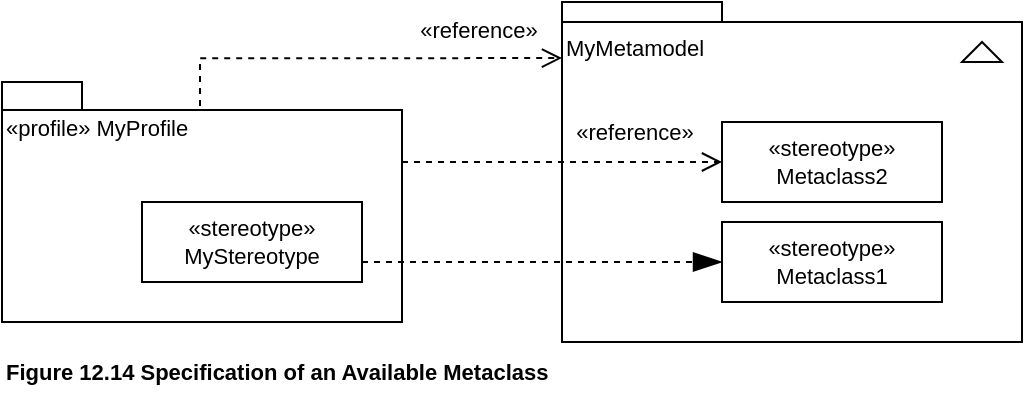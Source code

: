 <mxfile version="21.6.5" type="device">
  <diagram name="Page-1" id="KjaNvtWSXkCB7jWdk36v">
    <mxGraphModel dx="880" dy="545" grid="1" gridSize="10" guides="1" tooltips="1" connect="1" arrows="1" fold="1" page="1" pageScale="1" pageWidth="1169" pageHeight="827" math="0" shadow="0">
      <root>
        <mxCell id="0" />
        <mxCell id="1" parent="0" />
        <mxCell id="EhmcX804Ge7IDbszCrvP-11" style="edgeStyle=orthogonalEdgeStyle;shape=connector;rounded=0;orthogonalLoop=1;jettySize=auto;html=1;exitX=0.495;exitY=0.1;exitDx=0;exitDy=0;exitPerimeter=0;entryX=0;entryY=0.165;entryDx=0;entryDy=0;entryPerimeter=0;dashed=1;labelBackgroundColor=none;strokeColor=default;fontFamily=Helvetica;fontSize=11;fontColor=default;startArrow=none;startFill=0;endArrow=open;endFill=0;endSize=8;" edge="1" parent="1" source="EhmcX804Ge7IDbszCrvP-3" target="EhmcX804Ge7IDbszCrvP-6">
          <mxGeometry relative="1" as="geometry">
            <Array as="points">
              <mxPoint x="99" y="28" />
            </Array>
          </mxGeometry>
        </mxCell>
        <mxCell id="EhmcX804Ge7IDbszCrvP-12" value="«reference»" style="edgeLabel;html=1;align=center;verticalAlign=middle;resizable=0;points=[];fontSize=11;fontFamily=Helvetica;fontColor=default;" vertex="1" connectable="0" parent="EhmcX804Ge7IDbszCrvP-11">
          <mxGeometry x="0.49" y="1" relative="1" as="geometry">
            <mxPoint x="10" y="-13" as="offset" />
          </mxGeometry>
        </mxCell>
        <mxCell id="EhmcX804Ge7IDbszCrvP-3" value="&lt;span style=&quot;font-weight: normal;&quot;&gt;«profile» MyProfile&lt;/span&gt;" style="shape=folder;fontStyle=1;spacingTop=10;tabWidth=40;tabHeight=14;tabPosition=left;html=1;whiteSpace=wrap;fontFamily=Helvetica;fontSize=11;fontColor=default;align=left;verticalAlign=top;" vertex="1" parent="1">
          <mxGeometry y="40" width="200" height="120" as="geometry" />
        </mxCell>
        <mxCell id="EhmcX804Ge7IDbszCrvP-5" value="«stereotype»&lt;br&gt;MyStereotype" style="shape=rect;html=1;whiteSpace=wrap;align=center;fontFamily=Helvetica;fontSize=11;fontColor=default;" vertex="1" parent="1">
          <mxGeometry x="70" y="100" width="110" height="40" as="geometry" />
        </mxCell>
        <mxCell id="EhmcX804Ge7IDbszCrvP-6" value="MyMetamodel" style="shape=folder;fontStyle=0;tabWidth=80;tabHeight=10;tabPosition=left;html=1;boundedLbl=1;folderSymbol=triangle;whiteSpace=wrap;fontFamily=Helvetica;fontSize=11;fontColor=default;align=left;verticalAlign=top;" vertex="1" parent="1">
          <mxGeometry x="280" width="230" height="170" as="geometry" />
        </mxCell>
        <mxCell id="EhmcX804Ge7IDbszCrvP-7" value="«stereotype»&lt;br&gt;Metaclass2" style="shape=rect;html=1;whiteSpace=wrap;align=center;fontFamily=Helvetica;fontSize=11;fontColor=default;" vertex="1" parent="1">
          <mxGeometry x="360" y="60" width="110" height="40" as="geometry" />
        </mxCell>
        <mxCell id="EhmcX804Ge7IDbszCrvP-8" value="«stereotype»&lt;br&gt;Metaclass1" style="shape=rect;html=1;whiteSpace=wrap;align=center;fontFamily=Helvetica;fontSize=11;fontColor=default;" vertex="1" parent="1">
          <mxGeometry x="360" y="110" width="110" height="40" as="geometry" />
        </mxCell>
        <mxCell id="EhmcX804Ge7IDbszCrvP-9" style="edgeStyle=none;shape=connector;rounded=0;orthogonalLoop=1;jettySize=auto;html=1;entryX=0;entryY=0.5;entryDx=0;entryDy=0;dashed=1;labelBackgroundColor=none;strokeColor=default;fontFamily=Helvetica;fontSize=11;fontColor=default;startArrow=none;startFill=0;endArrow=open;endFill=0;endSize=8;" edge="1" parent="1" target="EhmcX804Ge7IDbszCrvP-7">
          <mxGeometry relative="1" as="geometry">
            <mxPoint x="200" y="80" as="sourcePoint" />
          </mxGeometry>
        </mxCell>
        <mxCell id="EhmcX804Ge7IDbszCrvP-10" value="«reference»" style="edgeLabel;html=1;align=center;verticalAlign=middle;resizable=0;points=[];fontSize=11;fontFamily=Helvetica;fontColor=default;" vertex="1" connectable="0" parent="EhmcX804Ge7IDbszCrvP-9">
          <mxGeometry x="0.325" y="-2" relative="1" as="geometry">
            <mxPoint x="10" y="-17" as="offset" />
          </mxGeometry>
        </mxCell>
        <mxCell id="EhmcX804Ge7IDbszCrvP-14" style="edgeStyle=none;shape=connector;rounded=0;orthogonalLoop=1;jettySize=auto;html=1;exitX=1;exitY=0.75;exitDx=0;exitDy=0;entryX=0;entryY=0.5;entryDx=0;entryDy=0;dashed=1;labelBackgroundColor=none;strokeColor=default;fontFamily=Helvetica;fontSize=11;fontColor=default;startArrow=none;startFill=0;endArrow=blockThin;endFill=1;endSize=12;" edge="1" parent="1" source="EhmcX804Ge7IDbszCrvP-5" target="EhmcX804Ge7IDbszCrvP-8">
          <mxGeometry relative="1" as="geometry" />
        </mxCell>
        <mxCell id="EhmcX804Ge7IDbszCrvP-15" value="&lt;b&gt;Figure 12.14 Specification of an Available Metaclass&lt;/b&gt;" style="text;html=1;align=left;verticalAlign=middle;resizable=0;points=[];autosize=1;strokeColor=none;fillColor=none;fontSize=11;fontFamily=Helvetica;fontColor=default;" vertex="1" parent="1">
          <mxGeometry y="170" width="290" height="30" as="geometry" />
        </mxCell>
      </root>
    </mxGraphModel>
  </diagram>
</mxfile>
